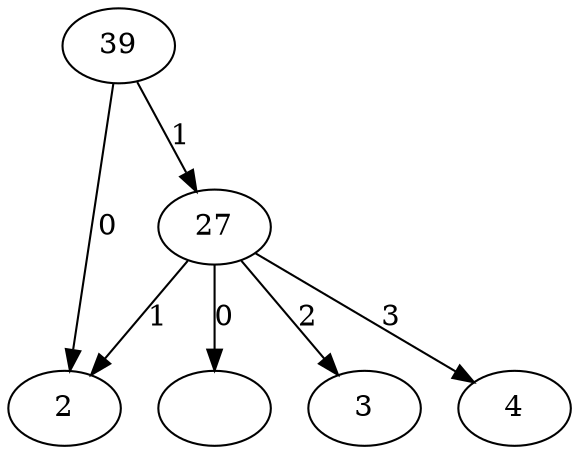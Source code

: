 digraph PruebaNarios {  
    size="100,100"; 
    "0" [label="39"];
    "1" [label="2"];
    "2" [label="27"];
    "3" [label=""];
    "1" [label="2"];
    "4" [label="3"];
    "5" [label="4"];
    "2" -> "3" [label="0"];
    "2" -> "1" [label="1"];
    "2" -> "4" [label="2"];
    "2" -> "5" [label="3"];
    "0" -> "1" [label="0"];
    "0" -> "2" [label="1"];
}
